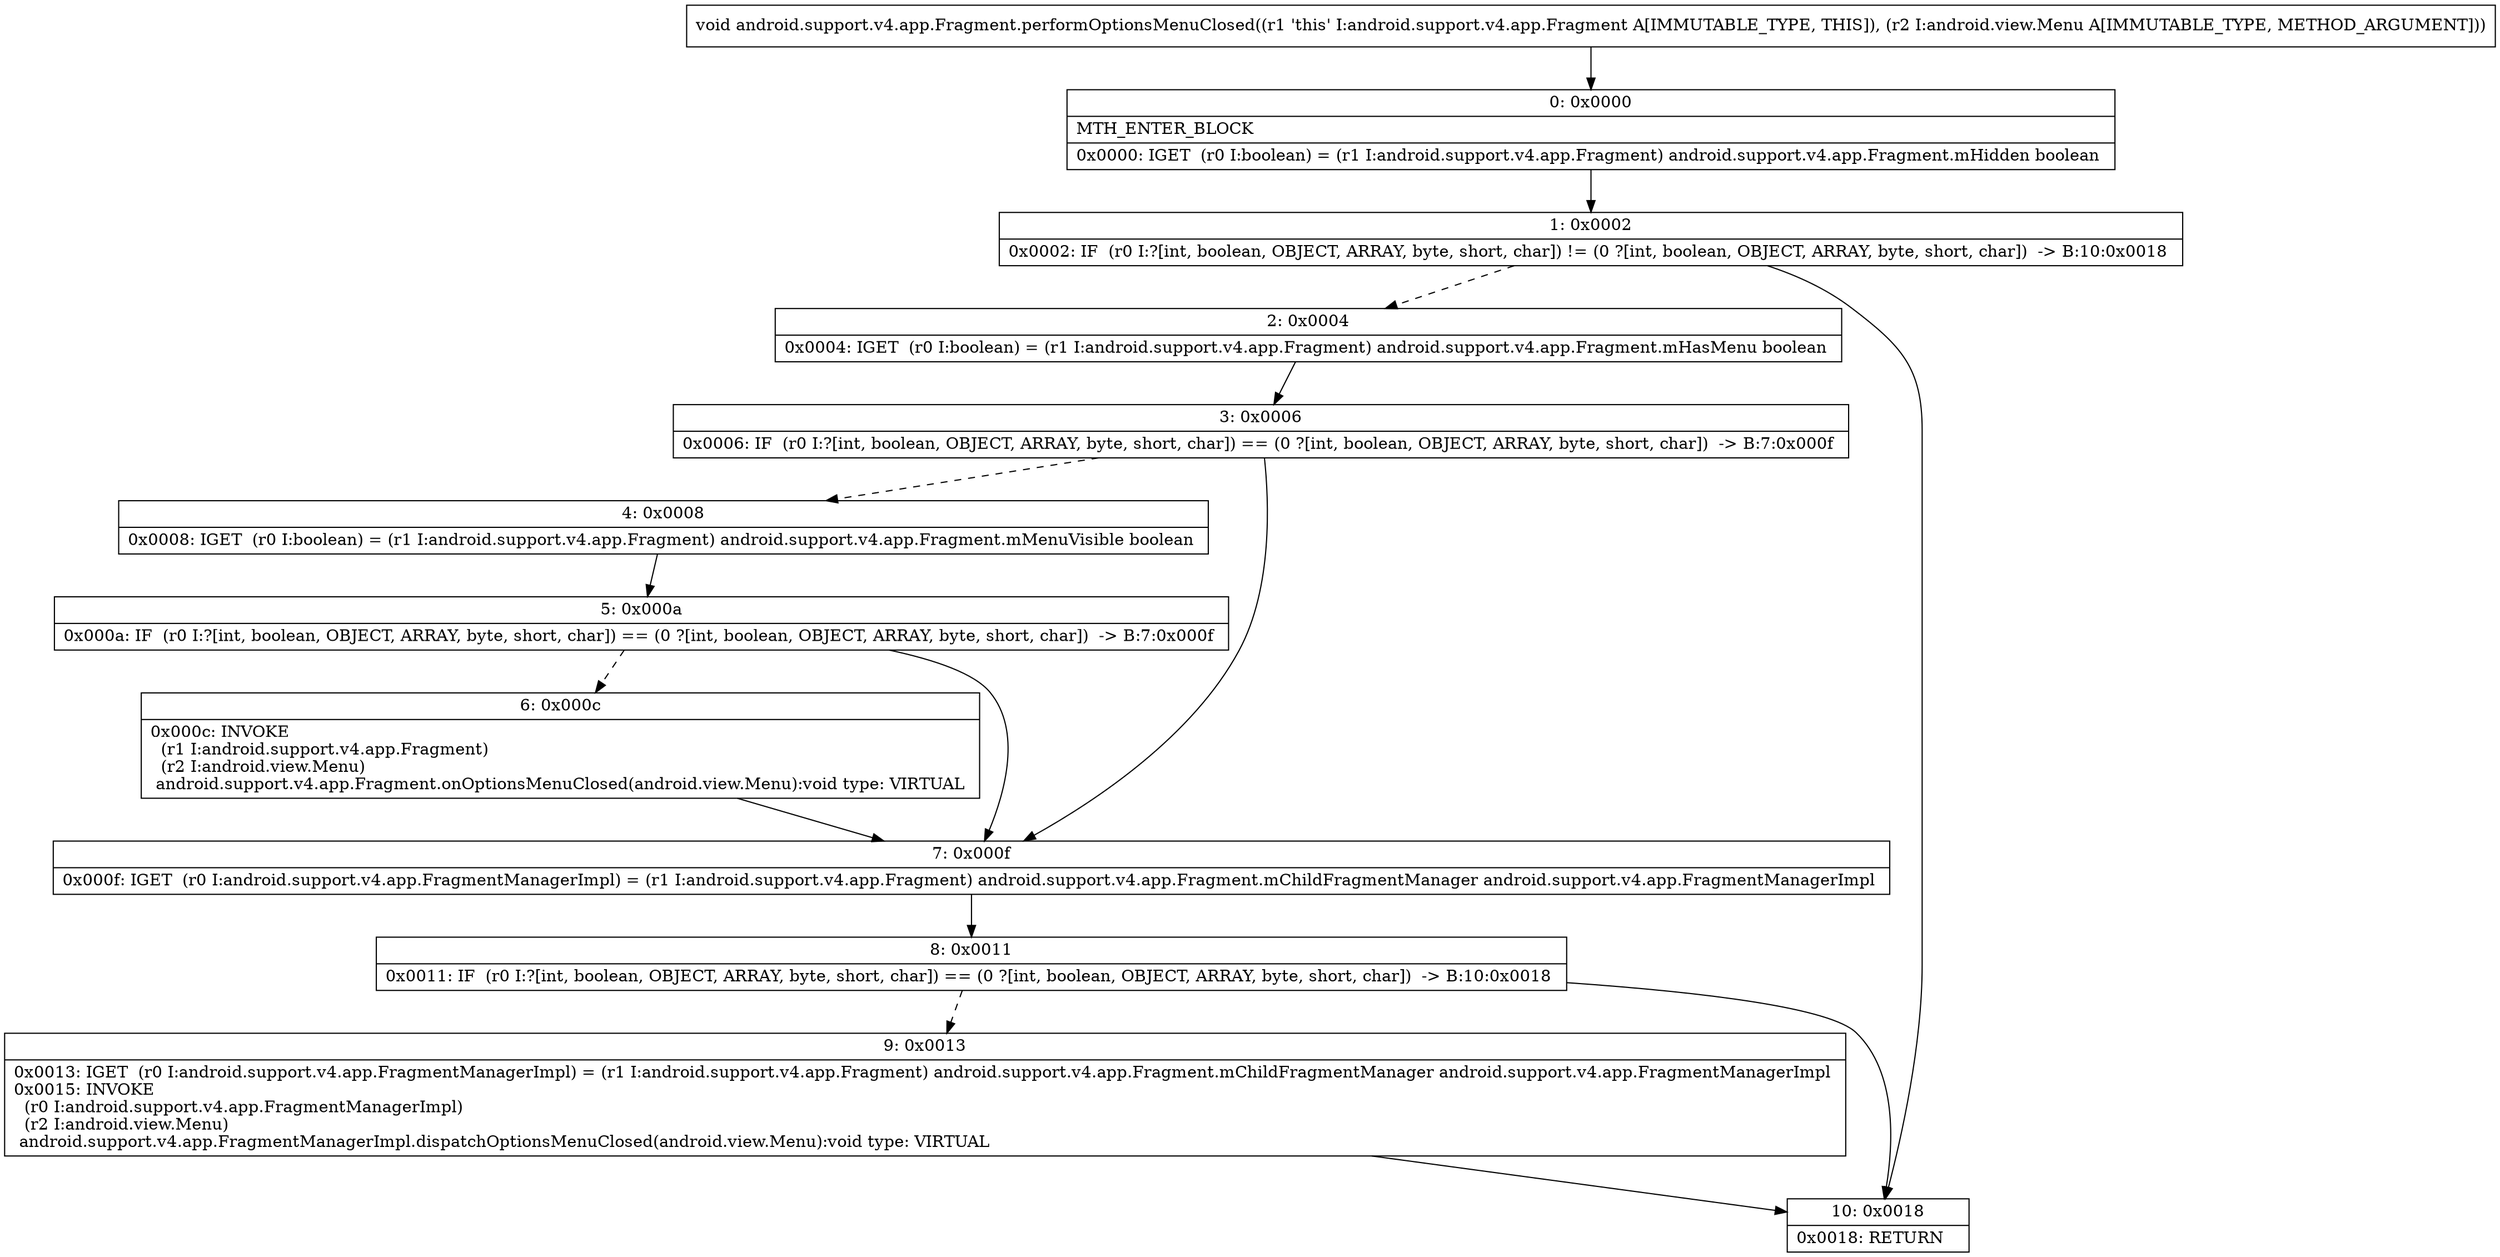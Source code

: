 digraph "CFG forandroid.support.v4.app.Fragment.performOptionsMenuClosed(Landroid\/view\/Menu;)V" {
Node_0 [shape=record,label="{0\:\ 0x0000|MTH_ENTER_BLOCK\l|0x0000: IGET  (r0 I:boolean) = (r1 I:android.support.v4.app.Fragment) android.support.v4.app.Fragment.mHidden boolean \l}"];
Node_1 [shape=record,label="{1\:\ 0x0002|0x0002: IF  (r0 I:?[int, boolean, OBJECT, ARRAY, byte, short, char]) != (0 ?[int, boolean, OBJECT, ARRAY, byte, short, char])  \-\> B:10:0x0018 \l}"];
Node_2 [shape=record,label="{2\:\ 0x0004|0x0004: IGET  (r0 I:boolean) = (r1 I:android.support.v4.app.Fragment) android.support.v4.app.Fragment.mHasMenu boolean \l}"];
Node_3 [shape=record,label="{3\:\ 0x0006|0x0006: IF  (r0 I:?[int, boolean, OBJECT, ARRAY, byte, short, char]) == (0 ?[int, boolean, OBJECT, ARRAY, byte, short, char])  \-\> B:7:0x000f \l}"];
Node_4 [shape=record,label="{4\:\ 0x0008|0x0008: IGET  (r0 I:boolean) = (r1 I:android.support.v4.app.Fragment) android.support.v4.app.Fragment.mMenuVisible boolean \l}"];
Node_5 [shape=record,label="{5\:\ 0x000a|0x000a: IF  (r0 I:?[int, boolean, OBJECT, ARRAY, byte, short, char]) == (0 ?[int, boolean, OBJECT, ARRAY, byte, short, char])  \-\> B:7:0x000f \l}"];
Node_6 [shape=record,label="{6\:\ 0x000c|0x000c: INVOKE  \l  (r1 I:android.support.v4.app.Fragment)\l  (r2 I:android.view.Menu)\l android.support.v4.app.Fragment.onOptionsMenuClosed(android.view.Menu):void type: VIRTUAL \l}"];
Node_7 [shape=record,label="{7\:\ 0x000f|0x000f: IGET  (r0 I:android.support.v4.app.FragmentManagerImpl) = (r1 I:android.support.v4.app.Fragment) android.support.v4.app.Fragment.mChildFragmentManager android.support.v4.app.FragmentManagerImpl \l}"];
Node_8 [shape=record,label="{8\:\ 0x0011|0x0011: IF  (r0 I:?[int, boolean, OBJECT, ARRAY, byte, short, char]) == (0 ?[int, boolean, OBJECT, ARRAY, byte, short, char])  \-\> B:10:0x0018 \l}"];
Node_9 [shape=record,label="{9\:\ 0x0013|0x0013: IGET  (r0 I:android.support.v4.app.FragmentManagerImpl) = (r1 I:android.support.v4.app.Fragment) android.support.v4.app.Fragment.mChildFragmentManager android.support.v4.app.FragmentManagerImpl \l0x0015: INVOKE  \l  (r0 I:android.support.v4.app.FragmentManagerImpl)\l  (r2 I:android.view.Menu)\l android.support.v4.app.FragmentManagerImpl.dispatchOptionsMenuClosed(android.view.Menu):void type: VIRTUAL \l}"];
Node_10 [shape=record,label="{10\:\ 0x0018|0x0018: RETURN   \l}"];
MethodNode[shape=record,label="{void android.support.v4.app.Fragment.performOptionsMenuClosed((r1 'this' I:android.support.v4.app.Fragment A[IMMUTABLE_TYPE, THIS]), (r2 I:android.view.Menu A[IMMUTABLE_TYPE, METHOD_ARGUMENT])) }"];
MethodNode -> Node_0;
Node_0 -> Node_1;
Node_1 -> Node_2[style=dashed];
Node_1 -> Node_10;
Node_2 -> Node_3;
Node_3 -> Node_4[style=dashed];
Node_3 -> Node_7;
Node_4 -> Node_5;
Node_5 -> Node_6[style=dashed];
Node_5 -> Node_7;
Node_6 -> Node_7;
Node_7 -> Node_8;
Node_8 -> Node_9[style=dashed];
Node_8 -> Node_10;
Node_9 -> Node_10;
}

